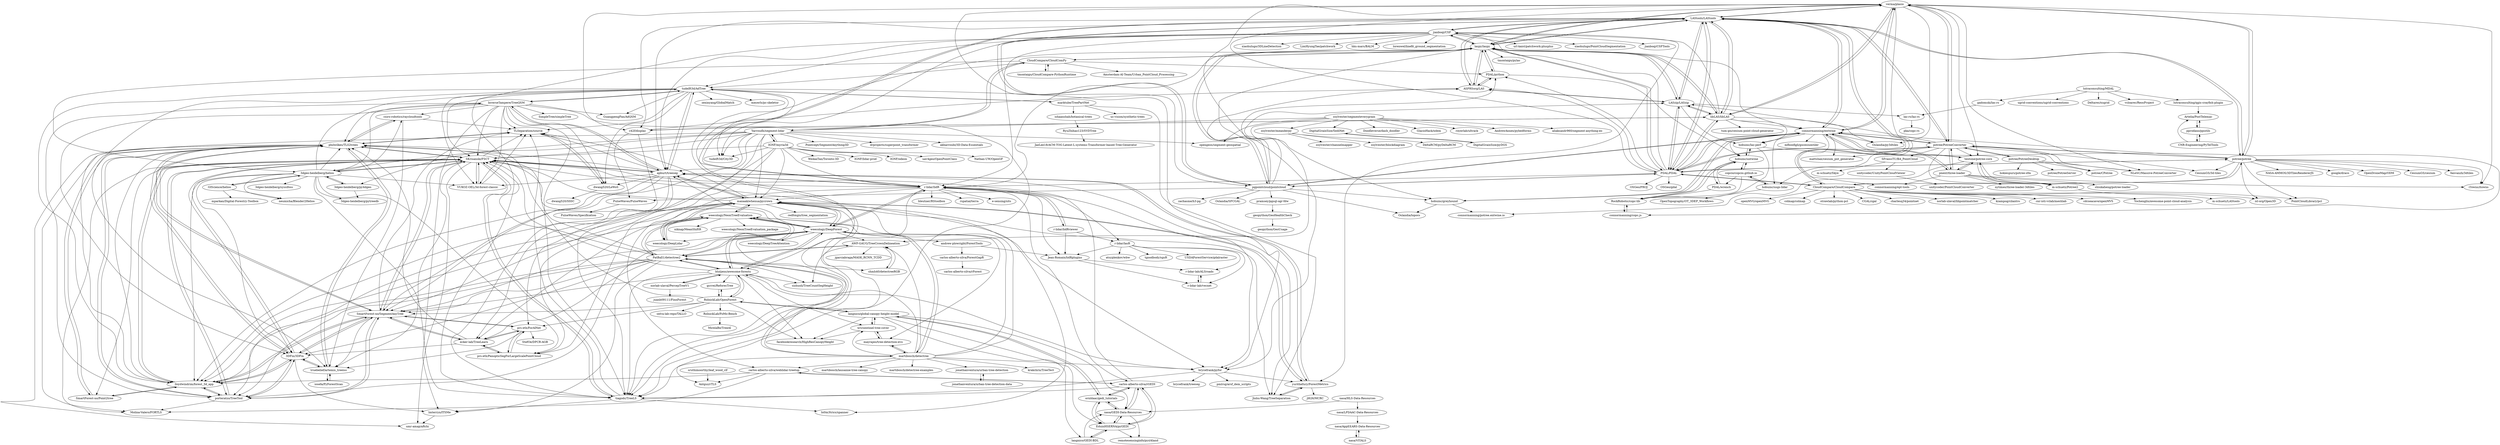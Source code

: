 digraph G {
"verma/plasio" -> "LAStools/LAStools"
"verma/plasio" -> "potree/potree"
"verma/plasio" -> "potree/PotreeConverter"
"verma/plasio" -> "connormanning/entwine"
"verma/plasio" -> "hobuinc/greyhound"
"verma/plasio" -> "laspy/laspy"
"verma/plasio" -> "NLeSC/Massive-PotreeConverter"
"verma/plasio" -> "libLAS/libLAS"
"verma/plasio" -> "PDAL/PDAL"
"verma/plasio" -> "tentone/potree-core"
"verma/plasio" -> "c42f/displaz"
"verma/plasio" -> "Oslandia/py3dtiles" ["e"=1]
"verma/plasio" -> "pgpointcloud/pointcloud"
"verma/plasio" -> "hobuinc/usgs-lidar"
"verma/plasio" -> "iTowns/itowns" ["e"=1]
"DigitalGrainSize/SediNet" -> "DigitalGrainSize/pyDGS"
"InverseTampere/TreeQSM" -> "tudelft3d/AdTree"
"InverseTampere/TreeQSM" -> "apburt/treeseg"
"InverseTampere/TreeQSM" -> "GuangpengFan/AdQSM"
"InverseTampere/TreeQSM" -> "dwang520/LeWoS"
"InverseTampere/TreeQSM" -> "SKrisanski/FSCT"
"InverseTampere/TreeQSM" -> "TLSeparation/source"
"InverseTampere/TreeQSM" -> "tiagodc/TreeLS"
"InverseTampere/TreeQSM" -> "philwilkes/TLS2trees"
"InverseTampere/TreeQSM" -> "VUKOZ-OEL/3d-forest-classic"
"InverseTampere/TreeQSM" -> "lmterryn/ITSMe"
"InverseTampere/TreeQSM" -> "Antguz/rTLS"
"InverseTampere/TreeQSM" -> "3DFin/3DFin"
"InverseTampere/TreeQSM" -> "porteratzo/TreeTool"
"InverseTampere/TreeQSM" -> "SimpleTree/simpleTree"
"InverseTampere/TreeQSM" -> "csiro-robotics/raycloudtools"
"pnext/three-loader" -> "tentone/potree-core"
"pnext/three-loader" -> "shiukaheng/potree-loader"
"pnext/three-loader" -> "connormanning/entwine"
"pnext/three-loader" -> "potree/PotreeConverter"
"pnext/three-loader" -> "nytimes/three-loader-3dtiles" ["e"=1]
"pnext/three-loader" -> "m-schuetz/Potree2"
"pnext/three-loader" -> "iTowns/itowns" ["e"=1]
"pnext/three-loader" -> "connormanning/ept-tools"
"manaakiwhenua/pycrown" -> "yurithefury/ForestMetrics"
"manaakiwhenua/pycrown" -> "weecology/NeonTreeEvaluation"
"manaakiwhenua/pycrown" -> "apburt/treeseg"
"manaakiwhenua/pycrown" -> "redfoxgis/tree_segmentation"
"manaakiwhenua/pycrown" -> "weecology/DeepLidar"
"manaakiwhenua/pycrown" -> "TLSeparation/source"
"manaakiwhenua/pycrown" -> "Jinhu-Wang/TreeSeparation"
"manaakiwhenua/pycrown" -> "tiagodc/TreeLS"
"manaakiwhenua/pycrown" -> "lloydwindrim/forest_3d_app"
"manaakiwhenua/pycrown" -> "SKrisanski/FSCT"
"manaakiwhenua/pycrown" -> "weecology/DeepForest"
"manaakiwhenua/pycrown" -> "ecker-lab/TreeLearn"
"manaakiwhenua/pycrown" -> "brycefrank/pyfor"
"manaakiwhenua/pycrown" -> "porteratzo/TreeTool"
"manaakiwhenua/pycrown" -> "SmartForest-no/SegmentAnyTree"
"potree/PotreeDesktop" -> "potree/PotreeConverter"
"potree/PotreeDesktop" -> "NLeSC/Massive-PotreeConverter"
"potree/PotreeDesktop" -> "hokiespurs/potree-sfm"
"potree/PotreeDesktop" -> "potree/PotreeServer"
"potree/PotreeDesktop" -> "potree/CPotree"
"potree/PotreeConverter" -> "potree/potree"
"potree/PotreeConverter" -> "potree/PotreeDesktop"
"potree/PotreeConverter" -> "LAStools/LAStools"
"potree/PotreeConverter" -> "connormanning/entwine"
"potree/PotreeConverter" -> "verma/plasio"
"potree/PotreeConverter" -> "NLeSC/Massive-PotreeConverter"
"potree/PotreeConverter" -> "pnext/three-loader"
"potree/PotreeConverter" -> "mattshax/cesium_pnt_generator" ["e"=1]
"potree/PotreeConverter" -> "PDAL/PDAL"
"potree/PotreeConverter" -> "tentone/potree-core"
"potree/PotreeConverter" -> "LASzip/LASzip"
"potree/PotreeConverter" -> "SFraissTU/BA_PointCloud"
"potree/PotreeConverter" -> "potree/CPotree"
"potree/PotreeConverter" -> "m-schuetz/Potree2"
"potree/PotreeConverter" -> "CesiumGS/3d-tiles" ["e"=1]
"weecology/DeepForest" -> "weecology/NeonTreeEvaluation"
"weecology/DeepForest" -> "PatBall1/detectree2"
"weecology/DeepForest" -> "manaakiwhenua/pycrown"
"weecology/DeepForest" -> "martibosch/detectree"
"weecology/DeepForest" -> "r-lidar/lidR"
"weecology/DeepForest" -> "SKrisanski/FSCT"
"weecology/DeepForest" -> "apburt/treeseg"
"weecology/DeepForest" -> "blutjens/awesome-forests"
"weecology/DeepForest" -> "tiagodc/TreeLS"
"weecology/DeepForest" -> "weecology/DeepLidar"
"weecology/DeepForest" -> "AWF-GAUG/TreeCrownDelineation"
"weecology/DeepForest" -> "weecology/DeepTreeAttention" ["e"=1]
"weecology/DeepForest" -> "SmartForest-no/SegmentAnyTree"
"weecology/DeepForest" -> "porteratzo/TreeTool"
"weecology/DeepForest" -> "andrew-plowright/ForestTools"
"tentone/potree-core" -> "pnext/three-loader"
"tentone/potree-core" -> "m-schuetz/Potree2"
"tentone/potree-core" -> "shiukaheng/potree-loader"
"tentone/potree-core" -> "connormanning/entwine"
"tentone/potree-core" -> "connormanning/potree.entwine.io"
"martibosch/detectree" -> "mayrajeo/tree-detection-evo"
"martibosch/detectree" -> "weecology/DeepForest"
"martibosch/detectree" -> "PatBall1/detectree2"
"martibosch/detectree" -> "wri/sentinel-tree-cover"
"martibosch/detectree" -> "martibosch/detectree-examples"
"martibosch/detectree" -> "krakchris/TreeTect" ["e"=1]
"martibosch/detectree" -> "martibosch/lausanne-tree-canopy"
"martibosch/detectree" -> "weecology/NeonTreeEvaluation"
"martibosch/detectree" -> "manaakiwhenua/pycrown"
"martibosch/detectree" -> "carlos-alberto-silva/weblidar-treetop"
"martibosch/detectree" -> "brycefrank/pyfor"
"martibosch/detectree" -> "jonathanventura/urban-tree-detection"
"martibosch/detectree" -> "tiagodc/TreeLS"
"martibosch/detectree" -> "AWF-GAUG/TreeCrownDelineation"
"martibosch/detectree" -> "blutjens/awesome-forests"
"weecology/DeepLidar" -> "weecology/NeonTreeEvaluation"
"weecology/DeepLidar" -> "manaakiwhenua/pycrown"
"weecology/NeonTreeEvaluation" -> "weecology/DeepLidar"
"weecology/NeonTreeEvaluation" -> "manaakiwhenua/pycrown"
"weecology/NeonTreeEvaluation" -> "weecology/DeepForest"
"weecology/NeonTreeEvaluation" -> "blutjens/awesome-forests"
"weecology/NeonTreeEvaluation" -> "weecology/NeonTreeEvaluation_package"
"weecology/NeonTreeEvaluation" -> "lloydwindrim/forest_3d_app"
"weecology/NeonTreeEvaluation" -> "PatBall1/detectree2"
"weecology/NeonTreeEvaluation" -> "niknap/MeanShiftR"
"weecology/NeonTreeEvaluation" -> "mayrajeo/tree-detection-evo"
"zsylvester/meanderpy" -> "zsylvester/blockdiagram"
"zsylvester/meanderpy" -> "DeltaRCM/pyDeltaRCM"
"zsylvester/meanderpy" -> "zsylvester/channelmapper"
"apburt/treeseg" -> "TLSeparation/source"
"apburt/treeseg" -> "yurithefury/ForestMetrics"
"apburt/treeseg" -> "tiagodc/TreeLS"
"apburt/treeseg" -> "SKrisanski/FSCT"
"apburt/treeseg" -> "InverseTampere/TreeQSM"
"apburt/treeseg" -> "tudelft3d/AdTree"
"apburt/treeseg" -> "manaakiwhenua/pycrown"
"apburt/treeseg" -> "philwilkes/TLS2trees"
"apburt/treeseg" -> "VUKOZ-OEL/3d-forest-classic"
"apburt/treeseg" -> "ecker-lab/TreeLearn"
"apburt/treeseg" -> "r-lidar/lidR"
"apburt/treeseg" -> "SmartForest-no/SegmentAnyTree"
"apburt/treeseg" -> "Jinhu-Wang/TreeSeparation"
"apburt/treeseg" -> "lloydwindrim/forest_3d_app"
"apburt/treeseg" -> "dwang520/LeWoS"
"PDAL/python" -> "hobuinc/untwine"
"PDAL/python" -> "laspy/laspy"
"PDAL/python" -> "ASPRSorg/LAS"
"lutraconsulting/MDAL" -> "lutraconsulting/qgis-crayfish-plugin"
"lutraconsulting/MDAL" -> "vcloarec/ReosProject"
"lutraconsulting/MDAL" -> "ugrid-conventions/ugrid-conventions"
"lutraconsulting/MDAL" -> "Deltares/xugrid"
"lutraconsulting/MDAL" -> "gadomski/las-rs"
"hobuinc/usgs-lidar" -> "copcio/copcio.github.io"
"hobuinc/usgs-lidar" -> "OpenTopography/OT_3DEP_Workflows"
"Jean-Romain/lidRplugins" -> "r-lidar-lab/ALSroads"
"Jean-Romain/lidRplugins" -> "r-lidar-lab/vecnet"
"hobuinc/greyhound" -> "connormanning/entwine"
"hobuinc/greyhound" -> "connormanning/potree.entwine.io"
"hobuinc/greyhound" -> "Oslandia/lopocs"
"TLSeparation/source" -> "dwang520/LeWoS"
"TLSeparation/source" -> "philwilkes/TLS2trees"
"carlos-alberto-silva/weblidar-treetop" -> "Molina-Valero/FORTLS"
"carlos-alberto-silva/weblidar-treetop" -> "Antguz/rTLS"
"carlos-alberto-silva/weblidar-treetop" -> "carlos-alberto-silva/rGEDI"
"carlos-alberto-silva/weblidar-treetop" -> "lloydwindrim/forest_3d_app"
"hobuinc/laz-perf" -> "hobuinc/untwine"
"hobuinc/laz-perf" -> "RockRobotic/copc-lib"
"hobuinc/laz-perf" -> "connormanning/copc.js"
"r-lidar/lidRviewer" -> "Jean-Romain/lidRplugins"
"r-lidar/lidRviewer" -> "r-lidar/lasR"
"r-lidar/lidRviewer" -> "r-lidar/lidR"
"carlos-alberto-silva/ForestGapR" -> "carlos-alberto-silva/rForest"
"sruthimoorthy/leaf_wood_clf" -> "Antguz/rTLS"
"VUKOZ-OEL/3d-forest-classic" -> "TLSeparation/source"
"VUKOZ-OEL/3d-forest-classic" -> "SKrisanski/FSCT"
"laz-rs/laz-rs" -> "pka/copc-rs"
"PDAL/PDAL" -> "connormanning/entwine"
"PDAL/PDAL" -> "LAStools/LAStools"
"PDAL/PDAL" -> "laspy/laspy"
"PDAL/PDAL" -> "libLAS/libLAS"
"PDAL/PDAL" -> "PDAL/python"
"PDAL/PDAL" -> "CloudCompare/CloudCompare"
"PDAL/PDAL" -> "OSGeo/PROJ" ["e"=1]
"PDAL/PDAL" -> "OSGeo/gdal" ["e"=1]
"PDAL/PDAL" -> "pgpointcloud/pointcloud"
"PDAL/PDAL" -> "potree/potree"
"PDAL/PDAL" -> "r-lidar/lidR"
"PDAL/PDAL" -> "ASPRSorg/LAS"
"PDAL/PDAL" -> "LASzip/LASzip"
"PDAL/PDAL" -> "potree/PotreeConverter"
"PDAL/PDAL" -> "jianboqi/CSF"
"CloudCompare/CloudComPy" -> "tmontaigu/CloudCompare-PythonRuntime"
"CloudCompare/CloudComPy" -> "3dgeo-heidelberg/helios"
"CloudCompare/CloudComPy" -> "laspy/laspy"
"CloudCompare/CloudComPy" -> "PDAL/python"
"CloudCompare/CloudComPy" -> "tudelft3d/AdTree"
"CloudCompare/CloudComPy" -> "Yarroudh/segment-lidar"
"CloudCompare/CloudComPy" -> "Amsterdam-AI-Team/Urban_PointCloud_Processing" ["e"=1]
"LAStools/LAStools" -> "PDAL/PDAL"
"LAStools/LAStools" -> "laspy/laspy"
"LAStools/LAStools" -> "libLAS/libLAS"
"LAStools/LAStools" -> "LASzip/LASzip"
"LAStools/LAStools" -> "potree/PotreeConverter"
"LAStools/LAStools" -> "jianboqi/CSF"
"LAStools/LAStools" -> "CloudCompare/CloudCompare"
"LAStools/LAStools" -> "ASPRSorg/LAS"
"LAStools/LAStools" -> "r-lidar/lidR"
"LAStools/LAStools" -> "verma/plasio"
"LAStools/LAStools" -> "connormanning/entwine"
"LAStools/LAStools" -> "potree/potree"
"LAStools/LAStools" -> "pgpointcloud/pointcloud"
"LAStools/LAStools" -> "c42f/displaz"
"LAStools/LAStools" -> "apburt/treeseg"
"DigitalGrainSize/pyDGS" -> "DigitalGrainSize/SediNet"
"mayrajeo/tree-detection-evo" -> "wri/sentinel-tree-cover"
"mayrajeo/tree-detection-evo" -> "martibosch/detectree"
"libLAS/libLAS" -> "LASzip/LASzip"
"libLAS/libLAS" -> "LAStools/LAStools"
"libLAS/libLAS" -> "PDAL/PDAL"
"libLAS/libLAS" -> "laspy/laspy"
"libLAS/libLAS" -> "tum-gis/cesium-point-cloud-generator" ["e"=1]
"libLAS/libLAS" -> "c42f/displaz"
"libLAS/libLAS" -> "connormanning/entwine"
"libLAS/libLAS" -> "Oslandia/py3dtiles" ["e"=1]
"libLAS/libLAS" -> "verma/plasio"
"libLAS/libLAS" -> "hobuinc/laz-perf"
"libLAS/libLAS" -> "jianboqi/CSF"
"tmontaigu/CloudCompare-PythonRuntime" -> "CloudCompare/CloudComPy"
"porteratzo/TreeTool" -> "philwilkes/TLS2trees"
"porteratzo/TreeTool" -> "lloydwindrim/forest_3d_app"
"porteratzo/TreeTool" -> "3DFin/3DFin"
"porteratzo/TreeTool" -> "Molina-Valero/FORTLS"
"porteratzo/TreeTool" -> "SmartForest-no/SegmentAnyTree"
"porteratzo/TreeTool" -> "SKrisanski/FSCT"
"lloydwindrim/forest_3d_app" -> "porteratzo/TreeTool"
"lloydwindrim/forest_3d_app" -> "3DFin/3DFin"
"lloydwindrim/forest_3d_app" -> "SKrisanski/FSCT"
"lloydwindrim/forest_3d_app" -> "SmartForest-no/Point2tree"
"lloydwindrim/forest_3d_app" -> "SmartForest-no/SegmentAnyTree"
"lloydwindrim/forest_3d_app" -> "philwilkes/TLS2trees"
"LASzip/LASzip" -> "libLAS/libLAS"
"LASzip/LASzip" -> "hobuinc/laz-perf"
"LASzip/LASzip" -> "LAStools/LAStools"
"LASzip/LASzip" -> "ASPRSorg/LAS"
"LASzip/LASzip" -> "laspy/laspy"
"LASzip/LASzip" -> "laz-rs/laz-rs"
"LASzip/LASzip" -> "PDAL/PDAL"
"wri/sentinel-tree-cover" -> "mayrajeo/tree-detection-evo"
"wri/sentinel-tree-cover" -> "facebookresearch/HighResCanopyHeight" ["e"=1]
"wri/sentinel-tree-cover" -> "langnico/global-canopy-height-model"
"dwang520/LeWoS" -> "TLSeparation/source"
"dwang520/LeWoS" -> "dwang520/SSSC"
"EduinHSERNA/pyGEDI" -> "nasa/GEDI-Data-Resources"
"EduinHSERNA/pyGEDI" -> "carlos-alberto-silva/rGEDI"
"EduinHSERNA/pyGEDI" -> "ornldaac/gedi_tutorials"
"EduinHSERNA/pyGEDI" -> "remotesensinginfo/pysl4land"
"EduinHSERNA/pyGEDI" -> "langnico/GEDI-BDL"
"tudelft3d/AdTree" -> "InverseTampere/TreeQSM"
"tudelft3d/AdTree" -> "GuangpengFan/AdQSM"
"tudelft3d/AdTree" -> "tiagodc/TreeLS"
"tudelft3d/AdTree" -> "apburt/treeseg"
"tudelft3d/AdTree" -> "TLSeparation/source"
"tudelft3d/AdTree" -> "marktube/TreePartNet"
"tudelft3d/AdTree" -> "dwang520/LeWoS"
"tudelft3d/AdTree" -> "tudelft3d/City3D" ["e"=1]
"tudelft3d/AdTree" -> "VUKOZ-OEL/3d-forest-classic"
"tudelft3d/AdTree" -> "zexinyang/GlobalMatch"
"tudelft3d/AdTree" -> "brycefrank/pyfor"
"tudelft3d/AdTree" -> "lloydwindrim/forest_3d_app"
"tudelft3d/AdTree" -> "SKrisanski/FSCT"
"tudelft3d/AdTree" -> "truebelief/artemis_treeiso"
"tudelft3d/AdTree" -> "meyerls/pc-skeletor" ["e"=1]
"carlos-alberto-silva/rGEDI" -> "EduinHSERNA/pyGEDI"
"carlos-alberto-silva/rGEDI" -> "nasa/GEDI-Data-Resources"
"carlos-alberto-silva/rGEDI" -> "ornldaac/gedi_tutorials"
"carlos-alberto-silva/rGEDI" -> "tiagodc/TreeLS"
"carlos-alberto-silva/rGEDI" -> "SKrisanski/FSCT"
"carlos-alberto-silva/rGEDI" -> "carlos-alberto-silva/weblidar-treetop"
"geopython/GeoHealthCheck" -> "geopython/GeoUsage"
"yurithefury/ForestMetrics" -> "Jinhu-Wang/TreeSeparation"
"yurithefury/ForestMetrics" -> "apburt/treeseg"
"yurithefury/ForestMetrics" -> "manaakiwhenua/pycrown"
"yurithefury/ForestMetrics" -> "jl626/MCRC"
"Jinhu-Wang/TreeSeparation" -> "yurithefury/ForestMetrics"
"pramsey/pgsql-ogr-fdw" -> "geopython/GeoHealthCheck"
"m-schuetz/Potree2" -> "tentone/potree-core"
"m-schuetz/Potree2" -> "m-schuetz/LAStools"
"langnico/GEDI-BDL" -> "nasa/GEDI-Data-Resources"
"langnico/GEDI-BDL" -> "EduinHSERNA/pyGEDI"
"connormanning/copc.js" -> "RockRobotic/copc-lib"
"PulseWaves/PulseWaves" -> "PulseWaves/Specification"
"blutjens/awesome-forests" -> "RolnickLab/OpenForest"
"blutjens/awesome-forests" -> "weecology/NeonTreeEvaluation"
"blutjens/awesome-forests" -> "norlab-ulaval/PercepTreeV1"
"blutjens/awesome-forests" -> "PatBall1/detectree2"
"blutjens/awesome-forests" -> "SKrisanski/FSCT"
"blutjens/awesome-forests" -> "SmartForest-no/SegmentAnyTree"
"blutjens/awesome-forests" -> "tiagodc/TreeLS"
"blutjens/awesome-forests" -> "wri/sentinel-tree-cover"
"blutjens/awesome-forests" -> "weecology/DeepForest"
"blutjens/awesome-forests" -> "sizhuoli/TreeCountSegHeight"
"blutjens/awesome-forests" -> "brycefrank/pyfor"
"blutjens/awesome-forests" -> "facebookresearch/HighResCanopyHeight" ["e"=1]
"blutjens/awesome-forests" -> "gyrrei/ReforesTree"
"3dgeo-heidelberg/helios" -> "3dgeo-heidelberg/py4dgeo"
"3dgeo-heidelberg/helios" -> "SKrisanski/FSCT"
"3dgeo-heidelberg/helios" -> "GIScience/helios"
"3dgeo-heidelberg/helios" -> "lloydwindrim/forest_3d_app"
"3dgeo-heidelberg/helios" -> "3DFin/3DFin"
"3dgeo-heidelberg/helios" -> "tudelft3d/AdTree"
"3dgeo-heidelberg/helios" -> "neumicha/Blender2Helios"
"3dgeo-heidelberg/helios" -> "tiagodc/TreeLS"
"3dgeo-heidelberg/helios" -> "3dgeo-heidelberg/pytreedb"
"3dgeo-heidelberg/helios" -> "philwilkes/TLS2trees"
"3dgeo-heidelberg/helios" -> "3dgeo-heidelberg/syssifoss"
"3dgeo-heidelberg/helios" -> "csiro-robotics/raycloudtools"
"3dgeo-heidelberg/helios" -> "prs-eth/PanopticSegForLargeScalePointCloud"
"3dgeo-heidelberg/helios" -> "InverseTampere/TreeQSM"
"3dgeo-heidelberg/helios" -> "VUKOZ-OEL/3d-forest-classic"
"SKrisanski/FSCT" -> "philwilkes/TLS2trees"
"SKrisanski/FSCT" -> "tiagodc/TreeLS"
"SKrisanski/FSCT" -> "SmartForest-no/SegmentAnyTree"
"SKrisanski/FSCT" -> "lloydwindrim/forest_3d_app"
"SKrisanski/FSCT" -> "3DFin/3DFin"
"SKrisanski/FSCT" -> "porteratzo/TreeTool"
"SKrisanski/FSCT" -> "TLSeparation/source"
"SKrisanski/FSCT" -> "VUKOZ-OEL/3d-forest-classic"
"SKrisanski/FSCT" -> "apburt/treeseg"
"SKrisanski/FSCT" -> "SmartForest-no/Point2tree"
"SKrisanski/FSCT" -> "bi0m3trics/spanner"
"SKrisanski/FSCT" -> "3dgeo-heidelberg/helios"
"SKrisanski/FSCT" -> "truebelief/artemis_treeiso"
"SKrisanski/FSCT" -> "Molina-Valero/FORTLS"
"SKrisanski/FSCT" -> "umr-amap/aRchi"
"hobuinc/untwine" -> "copcio/copcio.github.io"
"hobuinc/untwine" -> "RockRobotic/copc-lib"
"hobuinc/untwine" -> "PDAL/wrench"
"hobuinc/untwine" -> "hobuinc/laz-perf"
"r-lidar-lab/ALSroads" -> "r-lidar-lab/vecnet"
"copcio/copcio.github.io" -> "hobuinc/untwine"
"copcio/copcio.github.io" -> "hobuinc/usgs-lidar"
"copcio/copcio.github.io" -> "RockRobotic/copc-lib"
"copcio/copcio.github.io" -> "PDAL/wrench"
"gadomski/las-rs" -> "laz-rs/laz-rs"
"3dgeo-heidelberg/py4dgeo" -> "3dgeo-heidelberg/helios"
"3dgeo-heidelberg/py4dgeo" -> "3dgeo-heidelberg/pytreedb"
"csiro-robotics/raycloudtools" -> "philwilkes/TLS2trees"
"csiro-robotics/raycloudtools" -> "truebelief/artemis_treeiso"
"csiro-robotics/raycloudtools" -> "TLSeparation/source"
"RockRobotic/copc-lib" -> "connormanning/copc.js"
"RockRobotic/copc-lib" -> "hobuinc/untwine"
"shmh40/detectreeRGB" -> "AWF-GAUG/TreeCrownDelineation"
"laspy/laspy" -> "LAStools/LAStools"
"laspy/laspy" -> "PDAL/python"
"laspy/laspy" -> "PDAL/PDAL"
"laspy/laspy" -> "ASPRSorg/LAS"
"laspy/laspy" -> "jianboqi/CSF"
"laspy/laspy" -> "LASzip/LASzip"
"laspy/laspy" -> "tmontaigu/pylas"
"laspy/laspy" -> "r-lidar/lidR"
"laspy/laspy" -> "libLAS/libLAS"
"laspy/laspy" -> "pgpointcloud/pointcloud"
"laspy/laspy" -> "CloudCompare/CloudComPy"
"laspy/laspy" -> "brycefrank/pyfor"
"laspy/laspy" -> "verma/plasio"
"laspy/laspy" -> "blutjens/awesome-forests"
"laspy/laspy" -> "connormanning/entwine"
"PatBall1/detectree2" -> "AWF-GAUG/TreeCrownDelineation"
"PatBall1/detectree2" -> "SKrisanski/FSCT"
"PatBall1/detectree2" -> "weecology/DeepForest"
"PatBall1/detectree2" -> "SmartForest-no/SegmentAnyTree"
"PatBall1/detectree2" -> "sizhuoli/TreeCountSegHeight"
"PatBall1/detectree2" -> "ecker-lab/TreeLearn"
"PatBall1/detectree2" -> "lloydwindrim/forest_3d_app"
"PatBall1/detectree2" -> "philwilkes/TLS2trees"
"PatBall1/detectree2" -> "martibosch/detectree"
"PatBall1/detectree2" -> "shmh40/detectreeRGB"
"PatBall1/detectree2" -> "3DFin/3DFin"
"PatBall1/detectree2" -> "weecology/NeonTreeEvaluation"
"PatBall1/detectree2" -> "blutjens/awesome-forests"
"PatBall1/detectree2" -> "lmterryn/ITSMe"
"PatBall1/detectree2" -> "porteratzo/TreeTool"
"IGNF/myria3d" -> "IGNF/lidar-prod"
"IGNF/myria3d" -> "IGNF/odeon"
"IGNF/myria3d" -> "Yarroudh/segment-lidar"
"IGNF/myria3d" -> "uav4geo/OpenPointClass" ["e"=1]
"IGNF/myria3d" -> "r-lidar/lidR"
"IGNF/myria3d" -> "SKrisanski/FSCT"
"IGNF/myria3d" -> "prs-eth/ForAINet"
"IGNF/myria3d" -> "prs-eth/PanopticSegForLargeScalePointCloud"
"IGNF/myria3d" -> "manaakiwhenua/pycrown"
"IGNF/myria3d" -> "Nathan-UW/OpenGF"
"IGNF/myria3d" -> "tudelft3d/City3D" ["e"=1]
"IGNF/myria3d" -> "WeikaiTan/Toronto-3D" ["e"=1]
"ornldaac/gedi_tutorials" -> "nasa/GEDI-Data-Resources"
"ornldaac/gedi_tutorials" -> "EduinHSERNA/pyGEDI"
"ornldaac/gedi_tutorials" -> "carlos-alberto-silva/rGEDI"
"ornldaac/gedi_tutorials" -> "langnico/global-canopy-height-model"
"philwilkes/TLS2trees" -> "SmartForest-no/SegmentAnyTree"
"philwilkes/TLS2trees" -> "SKrisanski/FSCT"
"philwilkes/TLS2trees" -> "porteratzo/TreeTool"
"philwilkes/TLS2trees" -> "TLSeparation/source"
"philwilkes/TLS2trees" -> "truebelief/artemis_treeiso"
"philwilkes/TLS2trees" -> "SmartForest-no/Point2tree"
"philwilkes/TLS2trees" -> "3DFin/3DFin"
"philwilkes/TLS2trees" -> "Molina-Valero/FORTLS"
"philwilkes/TLS2trees" -> "umr-amap/aRchi"
"philwilkes/TLS2trees" -> "csiro-robotics/raycloudtools"
"norlab-ulaval/PercepTreeV1" -> "blutjens/awesome-forests"
"norlab-ulaval/PercepTreeV1" -> "juanb09111/FinnForest"
"pprodano/pputils" -> "CNR-Engineering/PyTelTools"
"pprodano/pputils" -> "Artelia/PostTelemac"
"lmterryn/ITSMe" -> "umr-amap/aRchi"
"marktube/TreePartNet" -> "uc-vision/synthetic-trees" ["e"=1]
"marktube/TreePartNet" -> "ishaanshah/botanical-trees"
"marktube/TreePartNet" -> "Jinhu-Wang/TreeSeparation"
"marktube/TreePartNet" -> "tudelft3d/AdTree"
"ishaanshah/botanical-trees" -> "RyuZhihao123/SVDTree"
"AWF-GAUG/TreeCrownDelineation" -> "shmh40/detectreeRGB"
"AWF-GAUG/TreeCrownDelineation" -> "PatBall1/detectree2"
"AWF-GAUG/TreeCrownDelineation" -> "jgarciabraga/MASK_RCNN_TCDD"
"AWF-GAUG/TreeCrownDelineation" -> "sizhuoli/TreeCountSegHeight"
"Artelia/PostTelemac" -> "pprodano/pputils"
"gyrrei/ReforesTree" -> "RolnickLab/OpenForest"
"potree/potree" -> "potree/PotreeConverter"
"potree/potree" -> "CloudCompare/CloudCompare"
"potree/potree" -> "verma/plasio"
"potree/potree" -> "CesiumGS/3d-tiles" ["e"=1]
"potree/potree" -> "PDAL/PDAL"
"potree/potree" -> "LAStools/LAStools"
"potree/potree" -> "iTowns/itowns" ["e"=1]
"potree/potree" -> "NASA-AMMOS/3DTilesRendererJS" ["e"=1]
"potree/potree" -> "google/draco" ["e"=1]
"potree/potree" -> "OpenDroneMap/ODM" ["e"=1]
"potree/potree" -> "connormanning/entwine"
"potree/potree" -> "CesiumGS/cesium" ["e"=1]
"potree/potree" -> "PointCloudLibrary/pcl" ["e"=1]
"potree/potree" -> "isl-org/Open3D" ["e"=1]
"potree/potree" -> "fanvanzh/3dtiles" ["e"=1]
"connormanning/entwine" -> "hobuinc/greyhound"
"connormanning/entwine" -> "PDAL/PDAL"
"connormanning/entwine" -> "mattshax/cesium_pnt_generator" ["e"=1]
"connormanning/entwine" -> "hobuinc/untwine"
"connormanning/entwine" -> "Oslandia/py3dtiles" ["e"=1]
"connormanning/entwine" -> "connormanning/ept-tools"
"connormanning/entwine" -> "mfbonfigli/gocesiumtiler" ["e"=1]
"connormanning/entwine" -> "potree/PotreeConverter"
"connormanning/entwine" -> "hobuinc/laz-perf"
"connormanning/entwine" -> "pgpointcloud/pointcloud"
"connormanning/entwine" -> "tentone/potree-core"
"connormanning/entwine" -> "pnext/three-loader"
"connormanning/entwine" -> "verma/plasio"
"connormanning/entwine" -> "LAStools/LAStools"
"connormanning/entwine" -> "hobuinc/usgs-lidar"
"r-lidar/lidR" -> "tiagodc/TreeLS"
"r-lidar/lidR" -> "r-lidar/lasR"
"r-lidar/lidR" -> "apburt/treeseg"
"r-lidar/lidR" -> "r-lidar/lidRviewer"
"r-lidar/lidR" -> "SKrisanski/FSCT"
"r-lidar/lidR" -> "weecology/DeepForest"
"r-lidar/lidR" -> "carlos-alberto-silva/rGEDI"
"r-lidar/lidR" -> "brycefrank/pyfor"
"r-lidar/lidR" -> "manaakiwhenua/pycrown"
"r-lidar/lidR" -> "rspatial/terra" ["e"=1]
"r-lidar/lidR" -> "Jean-Romain/lidRplugins"
"r-lidar/lidR" -> "carlos-alberto-silva/weblidar-treetop"
"r-lidar/lidR" -> "e-sensing/sits" ["e"=1]
"r-lidar/lidR" -> "LAStools/LAStools"
"r-lidar/lidR" -> "bleutner/RStoolbox" ["e"=1]
"jonathanventura/urban-tree-detection" -> "jonathanventura/urban-tree-detection-data"
"PDAL/wrench" -> "hobuinc/untwine"
"PDAL/wrench" -> "RockRobotic/copc-lib"
"r-lidar-lab/vecnet" -> "r-lidar-lab/ALSroads"
"unitycoder/UnityPointCloudViewer" -> "unitycoder/PointCloudConverter"
"truebelief/artemis_treeiso" -> "philwilkes/TLS2trees"
"truebelief/artemis_treeiso" -> "3DFin/3DFin"
"truebelief/artemis_treeiso" -> "iosefa/PyForestScan"
"tiagodc/TreeLS" -> "SKrisanski/FSCT"
"tiagodc/TreeLS" -> "bi0m3trics/spanner"
"tiagodc/TreeLS" -> "lmterryn/ITSMe"
"tiagodc/TreeLS" -> "TLSeparation/source"
"nasa/AppEEARS-Data-Resources" -> "nasa/VITALS"
"jonathanventura/urban-tree-detection-data" -> "jonathanventura/urban-tree-detection"
"nasa/LPDAAC-Data-Resources" -> "nasa/AppEEARS-Data-Resources"
"CloudCompare/CloudCompare" -> "PointCloudLibrary/pcl" ["e"=1]
"CloudCompare/CloudCompare" -> "potree/potree"
"CloudCompare/CloudCompare" -> "cnr-isti-vclab/meshlab" ["e"=1]
"CloudCompare/CloudCompare" -> "isl-org/Open3D" ["e"=1]
"CloudCompare/CloudCompare" -> "cdcseacave/openMVS" ["e"=1]
"CloudCompare/CloudCompare" -> "LAStools/LAStools"
"CloudCompare/CloudCompare" -> "PDAL/PDAL"
"CloudCompare/CloudCompare" -> "Yochengliu/awesome-point-cloud-analysis" ["e"=1]
"CloudCompare/CloudCompare" -> "openMVG/openMVG" ["e"=1]
"CloudCompare/CloudCompare" -> "colmap/colmap" ["e"=1]
"CloudCompare/CloudCompare" -> "strawlab/python-pcl" ["e"=1]
"CloudCompare/CloudCompare" -> "CGAL/cgal" ["e"=1]
"CloudCompare/CloudCompare" -> "charlesq34/pointnet" ["e"=1]
"CloudCompare/CloudCompare" -> "norlab-ulaval/libpointmatcher" ["e"=1]
"CloudCompare/CloudCompare" -> "kzampog/cilantro" ["e"=1]
"c42f/displaz" -> "libLAS/libLAS"
"c42f/displaz" -> "tiagodc/TreeLS"
"c42f/displaz" -> "ASPRSorg/LAS"
"c42f/displaz" -> "PulseWaves/PulseWaves"
"nasa/HLS-Data-Resources" -> "nasa/LPDAAC-Data-Resources"
"nasa/HLS-Data-Resources" -> "nasa/GEDI-Data-Resources"
"jianboqi/CSF" -> "laspy/laspy"
"jianboqi/CSF" -> "apburt/treeseg"
"jianboqi/CSF" -> "tudelft3d/AdTree"
"jianboqi/CSF" -> "LAStools/LAStools"
"jianboqi/CSF" -> "lorenwel/linefit_ground_segmentation" ["e"=1]
"jianboqi/CSF" -> "url-kaist/patchwork-plusplus" ["e"=1]
"jianboqi/CSF" -> "r-lidar/lidR"
"jianboqi/CSF" -> "xiaohulugo/PointCloudSegmentation" ["e"=1]
"jianboqi/CSF" -> "tudelft3d/City3D" ["e"=1]
"jianboqi/CSF" -> "jianboqi/CSFTools"
"jianboqi/CSF" -> "yurithefury/ForestMetrics"
"jianboqi/CSF" -> "xiaohulugo/3DLineDetection" ["e"=1]
"jianboqi/CSF" -> "LimHyungTae/patchwork" ["e"=1]
"jianboqi/CSF" -> "tiagodc/TreeLS"
"jianboqi/CSF" -> "hku-mars/BALM" ["e"=1]
"langnico/global-canopy-height-model" -> "facebookresearch/HighResCanopyHeight" ["e"=1]
"langnico/global-canopy-height-model" -> "EduinHSERNA/pyGEDI"
"langnico/global-canopy-height-model" -> "langnico/GEDI-BDL"
"langnico/global-canopy-height-model" -> "ornldaac/gedi_tutorials"
"langnico/global-canopy-height-model" -> "RolnickLab/OpenForest"
"langnico/global-canopy-height-model" -> "wri/sentinel-tree-cover"
"langnico/global-canopy-height-model" -> "nasa/GEDI-Data-Resources"
"GIScience/helios" -> "neumicha/Blender2Helios"
"GIScience/helios" -> "mparkan/Digital-Forestry-Toolbox"
"GIScience/helios" -> "3dgeo-heidelberg/helios"
"lutraconsulting/qgis-crayfish-plugin" -> "Artelia/PostTelemac"
"Yarroudh/segment-lidar" -> "prs-eth/PanopticSegForLargeScalePointCloud"
"Yarroudh/segment-lidar" -> "manaakiwhenua/pycrown"
"Yarroudh/segment-lidar" -> "3dgeo-heidelberg/helios"
"Yarroudh/segment-lidar" -> "IGNF/myria3d"
"Yarroudh/segment-lidar" -> "tudelft3d/City3D" ["e"=1]
"Yarroudh/segment-lidar" -> "lloydwindrim/forest_3d_app"
"Yarroudh/segment-lidar" -> "SKrisanski/FSCT"
"Yarroudh/segment-lidar" -> "Pointcept/SegmentAnything3D" ["e"=1]
"Yarroudh/segment-lidar" -> "apburt/treeseg"
"Yarroudh/segment-lidar" -> "drprojects/superpoint_transformer" ["e"=1]
"Yarroudh/segment-lidar" -> "CloudCompare/CloudComPy"
"Yarroudh/segment-lidar" -> "akharroubi/3D-Data-Essentials"
"Yarroudh/segment-lidar" -> "SmartForest-no/SegmentAnyTree"
"Yarroudh/segment-lidar" -> "3dgeo-heidelberg/py4dgeo"
"Yarroudh/segment-lidar" -> "opengeos/segment-geospatial" ["e"=1]
"zsylvester/segmenteverygrain" -> "DigitalGrainSize/SediNet"
"zsylvester/segmenteverygrain" -> "zsylvester/meanderpy"
"zsylvester/segmenteverygrain" -> "aliaksandr960/segment-anything-eo" ["e"=1]
"zsylvester/segmenteverygrain" -> "Doodleverse/dash_doodler" ["e"=1]
"zsylvester/segmenteverygrain" -> "Yarroudh/segment-lidar"
"zsylvester/segmenteverygrain" -> "opengeos/segment-geospatial" ["e"=1]
"zsylvester/segmenteverygrain" -> "GlacioHack/xdem" ["e"=1]
"zsylvester/segmenteverygrain" -> "AWF-GAUG/TreeCrownDelineation"
"zsylvester/segmenteverygrain" -> "royerlab/ultrack" ["e"=1]
"zsylvester/segmenteverygrain" -> "AndrewAnnex/pybedforms"
"SmartForest-no/Point2tree" -> "philwilkes/TLS2trees"
"SmartForest-no/Point2tree" -> "lloydwindrim/forest_3d_app"
"RolnickLab/OpenForest" -> "gyrrei/ReforesTree"
"RolnickLab/OpenForest" -> "blutjens/awesome-forests"
"RolnickLab/OpenForest" -> "SmartForest-no/SegmentAnyTree"
"RolnickLab/OpenForest" -> "langnico/global-canopy-height-model"
"RolnickLab/OpenForest" -> "RolnickLab/FoMo-Bench"
"RolnickLab/OpenForest" -> "prs-eth/ForAINet"
"RolnickLab/OpenForest" -> "facebookresearch/HighResCanopyHeight" ["e"=1]
"RolnickLab/OpenForest" -> "philwilkes/TLS2trees"
"RolnickLab/OpenForest" -> "selva-lab-repo/TALLO"
"ecker-lab/TreeLearn" -> "prs-eth/ForAINet"
"ecker-lab/TreeLearn" -> "SmartForest-no/SegmentAnyTree"
"ecker-lab/TreeLearn" -> "prs-eth/PanopticSegForLargeScalePointCloud"
"ecker-lab/TreeLearn" -> "3DFin/3DFin"
"ecker-lab/TreeLearn" -> "philwilkes/TLS2trees"
"prs-eth/PanopticSegForLargeScalePointCloud" -> "prs-eth/ForAINet"
"prs-eth/PanopticSegForLargeScalePointCloud" -> "ecker-lab/TreeLearn"
"nasa/GEDI-Data-Resources" -> "EduinHSERNA/pyGEDI"
"nasa/GEDI-Data-Resources" -> "ornldaac/gedi_tutorials"
"nasa/GEDI-Data-Resources" -> "remotesensinginfo/pysl4land"
"nasa/GEDI-Data-Resources" -> "carlos-alberto-silva/rGEDI"
"3DFin/3DFin" -> "lloydwindrim/forest_3d_app"
"3DFin/3DFin" -> "porteratzo/TreeTool"
"3DFin/3DFin" -> "truebelief/artemis_treeiso"
"3DFin/3DFin" -> "SmartForest-no/SegmentAnyTree"
"3DFin/3DFin" -> "lmterryn/ITSMe"
"3DFin/3DFin" -> "philwilkes/TLS2trees"
"3DFin/3DFin" -> "SKrisanski/FSCT"
"iosefa/PyForestScan" -> "truebelief/artemis_treeiso"
"nasa/VITALS" -> "nasa/AppEEARS-Data-Resources"
"pgpointcloud/pointcloud" -> "Oslandia/lopocs"
"pgpointcloud/pointcloud" -> "connormanning/entwine"
"pgpointcloud/pointcloud" -> "PDAL/PDAL"
"pgpointcloud/pointcloud" -> "laspy/laspy"
"pgpointcloud/pointcloud" -> "LAStools/LAStools"
"pgpointcloud/pointcloud" -> "pramsey/pgsql-ogr-fdw"
"pgpointcloud/pointcloud" -> "ASPRSorg/LAS"
"pgpointcloud/pointcloud" -> "LASzip/LASzip"
"pgpointcloud/pointcloud" -> "Oslandia/SFCGAL"
"pgpointcloud/pointcloud" -> "PulseWaves/PulseWaves"
"pgpointcloud/pointcloud" -> "zachasme/h3-pg" ["e"=1]
"pgpointcloud/pointcloud" -> "hobuinc/greyhound"
"pgpointcloud/pointcloud" -> "PDAL/python"
"brycefrank/pyfor" -> "brycefrank/treeseg"
"brycefrank/pyfor" -> "yurithefury/ForestMetrics"
"brycefrank/pyfor" -> "tiagodc/TreeLS"
"brycefrank/pyfor" -> "pmlrsg/arsf_dem_scripts"
"RolnickLab/FoMo-Bench" -> "MirelaBe/TreeAI"
"RyuZhihao123/SVDTree" -> "JaeLee18/ACM-TOG-Latent-L-systems-Transformer-based-Tree-Generator"
"r-lidar/lasR" -> "atsyplenkov/wbw"
"r-lidar/lasR" -> "r-lidar-lab/vecnet"
"r-lidar/lasR" -> "Jean-Romain/lidRplugins"
"r-lidar/lasR" -> "r-lidar-lab/ALSroads"
"r-lidar/lasR" -> "tgoodbody/sgsR"
"r-lidar/lasR" -> "USDAForestService/gdalraster" ["e"=1]
"prs-eth/ForAINet" -> "prs-eth/PanopticSegForLargeScalePointCloud"
"prs-eth/ForAINet" -> "SmartForest-no/SegmentAnyTree"
"prs-eth/ForAINet" -> "ecker-lab/TreeLearn"
"prs-eth/ForAINet" -> "StefOe/DPCR-AGB"
"prs-eth/ForAINet" -> "truebelief/artemis_treeiso"
"andrew-plowright/ForestTools" -> "carlos-alberto-silva/ForestGapR"
"andrew-plowright/ForestTools" -> "Jean-Romain/lidRplugins"
"ASPRSorg/LAS" -> "PDAL/python"
"ASPRSorg/LAS" -> "laspy/laspy"
"ASPRSorg/LAS" -> "LASzip/LASzip"
"ASPRSorg/LAS" -> "LAStools/LAStools"
"SFraissTU/BA_PointCloud" -> "unitycoder/UnityPointCloudViewer"
"SFraissTU/BA_PointCloud" -> "m-schuetz/Skye"
"SmartForest-no/SegmentAnyTree" -> "prs-eth/ForAINet"
"SmartForest-no/SegmentAnyTree" -> "philwilkes/TLS2trees"
"SmartForest-no/SegmentAnyTree" -> "ecker-lab/TreeLearn"
"SmartForest-no/SegmentAnyTree" -> "3DFin/3DFin"
"SmartForest-no/SegmentAnyTree" -> "SKrisanski/FSCT"
"SmartForest-no/SegmentAnyTree" -> "porteratzo/TreeTool"
"SmartForest-no/SegmentAnyTree" -> "TLSeparation/source"
"SmartForest-no/SegmentAnyTree" -> "truebelief/artemis_treeiso"
"SmartForest-no/SegmentAnyTree" -> "lloydwindrim/forest_3d_app"
"CNR-Engineering/PyTelTools" -> "pprodano/pputils"
"CNR-Engineering/PyTelTools" -> "Artelia/PostTelemac"
"verma/plasio" ["l"="37.893,23.041"]
"LAStools/LAStools" ["l"="37.857,23.014"]
"potree/potree" ["l"="37.925,22.997"]
"potree/PotreeConverter" ["l"="37.906,23.068"]
"connormanning/entwine" ["l"="37.916,23.045"]
"hobuinc/greyhound" ["l"="37.94,23.032"]
"laspy/laspy" ["l"="37.835,23.021"]
"NLeSC/Massive-PotreeConverter" ["l"="37.887,23.094"]
"libLAS/libLAS" ["l"="37.867,23.037"]
"PDAL/PDAL" ["l"="37.88,23.014"]
"tentone/potree-core" ["l"="37.934,23.075"]
"c42f/displaz" ["l"="37.828,23.038"]
"Oslandia/py3dtiles" ["l"="37.796,23.993"]
"pgpointcloud/pointcloud" ["l"="37.903,23.019"]
"hobuinc/usgs-lidar" ["l"="37.971,23.07"]
"iTowns/itowns" ["l"="37.761,24.07"]
"DigitalGrainSize/SediNet" ["l"="37.666,22.832"]
"DigitalGrainSize/pyDGS" ["l"="37.65,22.814"]
"InverseTampere/TreeQSM" ["l"="37.7,23.037"]
"tudelft3d/AdTree" ["l"="37.735,23.042"]
"apburt/treeseg" ["l"="37.738,23.015"]
"GuangpengFan/AdQSM" ["l"="37.72,23.074"]
"dwang520/LeWoS" ["l"="37.721,23.055"]
"SKrisanski/FSCT" ["l"="37.704,23.011"]
"TLSeparation/source" ["l"="37.709,23.028"]
"tiagodc/TreeLS" ["l"="37.73,23"]
"philwilkes/TLS2trees" ["l"="37.683,23.017"]
"VUKOZ-OEL/3d-forest-classic" ["l"="37.717,23.042"]
"lmterryn/ITSMe" ["l"="37.684,22.993"]
"Antguz/rTLS" ["l"="37.642,23.011"]
"3DFin/3DFin" ["l"="37.693,23.012"]
"porteratzo/TreeTool" ["l"="37.699,22.993"]
"SimpleTree/simpleTree" ["l"="37.675,23.068"]
"csiro-robotics/raycloudtools" ["l"="37.676,23.05"]
"pnext/three-loader" ["l"="37.925,23.089"]
"shiukaheng/potree-loader" ["l"="37.954,23.101"]
"nytimes/three-loader-3dtiles" ["l"="37.823,24.063"]
"m-schuetz/Potree2" ["l"="37.937,23.105"]
"connormanning/ept-tools" ["l"="37.952,23.084"]
"manaakiwhenua/pycrown" ["l"="37.726,22.989"]
"yurithefury/ForestMetrics" ["l"="37.758,23.01"]
"weecology/NeonTreeEvaluation" ["l"="37.713,22.951"]
"redfoxgis/tree_segmentation" ["l"="37.77,23"]
"weecology/DeepLidar" ["l"="37.737,22.952"]
"Jinhu-Wang/TreeSeparation" ["l"="37.754,23.03"]
"lloydwindrim/forest_3d_app" ["l"="37.707,23"]
"weecology/DeepForest" ["l"="37.724,22.967"]
"ecker-lab/TreeLearn" ["l"="37.675,23.008"]
"brycefrank/pyfor" ["l"="37.748,22.984"]
"SmartForest-no/SegmentAnyTree" ["l"="37.69,23.002"]
"potree/PotreeDesktop" ["l"="37.903,23.122"]
"hokiespurs/potree-sfm" ["l"="37.907,23.16"]
"potree/PotreeServer" ["l"="37.918,23.145"]
"potree/CPotree" ["l"="37.904,23.105"]
"mattshax/cesium_pnt_generator" ["l"="37.782,23.982"]
"LASzip/LASzip" ["l"="37.873,23.054"]
"SFraissTU/BA_PointCloud" ["l"="37.989,23.136"]
"CesiumGS/3d-tiles" ["l"="37.751,24.002"]
"PatBall1/detectree2" ["l"="37.7,22.968"]
"martibosch/detectree" ["l"="37.696,22.944"]
"r-lidar/lidR" ["l"="37.77,22.982"]
"blutjens/awesome-forests" ["l"="37.686,22.972"]
"AWF-GAUG/TreeCrownDelineation" ["l"="37.707,22.926"]
"weecology/DeepTreeAttention" ["l"="41.628,23.322"]
"andrew-plowright/ForestTools" ["l"="37.76,22.908"]
"connormanning/potree.entwine.io" ["l"="37.954,23.06"]
"mayrajeo/tree-detection-evo" ["l"="37.673,22.923"]
"wri/sentinel-tree-cover" ["l"="37.648,22.933"]
"martibosch/detectree-examples" ["l"="37.68,22.906"]
"krakchris/TreeTect" ["l"="40.803,24.663"]
"martibosch/lausanne-tree-canopy" ["l"="37.697,22.908"]
"carlos-alberto-silva/weblidar-treetop" ["l"="37.67,22.974"]
"jonathanventura/urban-tree-detection" ["l"="37.655,22.892"]
"weecology/NeonTreeEvaluation_package" ["l"="37.737,22.922"]
"niknap/MeanShiftR" ["l"="37.723,22.917"]
"zsylvester/meanderpy" ["l"="37.697,22.803"]
"zsylvester/blockdiagram" ["l"="37.68,22.776"]
"DeltaRCM/pyDeltaRCM" ["l"="37.717,22.785"]
"zsylvester/channelmapper" ["l"="37.701,22.776"]
"PDAL/python" ["l"="37.856,23.051"]
"hobuinc/untwine" ["l"="37.961,23.047"]
"ASPRSorg/LAS" ["l"="37.85,23.037"]
"lutraconsulting/MDAL" ["l"="37.91,23.294"]
"lutraconsulting/qgis-crayfish-plugin" ["l"="37.931,23.333"]
"vcloarec/ReosProject" ["l"="37.903,23.325"]
"ugrid-conventions/ugrid-conventions" ["l"="37.937,23.3"]
"Deltares/xugrid" ["l"="37.882,23.305"]
"gadomski/las-rs" ["l"="37.894,23.229"]
"copcio/copcio.github.io" ["l"="37.995,23.06"]
"OpenTopography/OT_3DEP_Workflows" ["l"="38.018,23.087"]
"Jean-Romain/lidRplugins" ["l"="37.784,22.926"]
"r-lidar-lab/ALSroads" ["l"="37.802,22.901"]
"r-lidar-lab/vecnet" ["l"="37.789,22.905"]
"Oslandia/lopocs" ["l"="37.962,23.015"]
"Molina-Valero/FORTLS" ["l"="37.67,22.994"]
"carlos-alberto-silva/rGEDI" ["l"="37.652,22.955"]
"hobuinc/laz-perf" ["l"="37.938,23.05"]
"RockRobotic/copc-lib" ["l"="37.981,23.04"]
"connormanning/copc.js" ["l"="37.979,23.054"]
"r-lidar/lidRviewer" ["l"="37.791,22.947"]
"r-lidar/lasR" ["l"="37.804,22.921"]
"carlos-alberto-silva/ForestGapR" ["l"="37.768,22.869"]
"carlos-alberto-silva/rForest" ["l"="37.775,22.845"]
"sruthimoorthy/leaf_wood_clf" ["l"="37.605,23.019"]
"laz-rs/laz-rs" ["l"="37.88,23.153"]
"pka/copc-rs" ["l"="37.874,23.175"]
"CloudCompare/CloudCompare" ["l"="37.901,22.953"]
"OSGeo/PROJ" ["l"="39.378,23.872"]
"OSGeo/gdal" ["l"="39.384,23.903"]
"jianboqi/CSF" ["l"="37.802,23.016"]
"CloudCompare/CloudComPy" ["l"="37.777,23.051"]
"tmontaigu/CloudCompare-PythonRuntime" ["l"="37.784,23.083"]
"3dgeo-heidelberg/helios" ["l"="37.697,23.055"]
"Yarroudh/segment-lidar" ["l"="37.72,23.024"]
"Amsterdam-AI-Team/Urban_PointCloud_Processing" ["l"="38.153,23.733"]
"tum-gis/cesium-point-cloud-generator" ["l"="37.785,24"]
"SmartForest-no/Point2tree" ["l"="37.693,23.025"]
"facebookresearch/HighResCanopyHeight" ["l"="41.753,25.3"]
"langnico/global-canopy-height-model" ["l"="37.612,22.95"]
"dwang520/SSSC" ["l"="37.72,23.093"]
"EduinHSERNA/pyGEDI" ["l"="37.608,22.923"]
"nasa/GEDI-Data-Resources" ["l"="37.598,22.935"]
"ornldaac/gedi_tutorials" ["l"="37.622,22.934"]
"remotesensinginfo/pysl4land" ["l"="37.587,22.91"]
"langnico/GEDI-BDL" ["l"="37.581,22.927"]
"marktube/TreePartNet" ["l"="37.75,23.077"]
"tudelft3d/City3D" ["l"="38.105,23.808"]
"zexinyang/GlobalMatch" ["l"="37.741,23.098"]
"truebelief/artemis_treeiso" ["l"="37.68,23.037"]
"meyerls/pc-skeletor" ["l"="64.055,0.868"]
"geopython/GeoHealthCheck" ["l"="38.037,22.953"]
"geopython/GeoUsage" ["l"="38.06,22.943"]
"jl626/MCRC" ["l"="37.777,23.024"]
"pramsey/pgsql-ogr-fdw" ["l"="37.996,22.973"]
"m-schuetz/LAStools" ["l"="37.951,23.132"]
"PulseWaves/PulseWaves" ["l"="37.859,22.99"]
"PulseWaves/Specification" ["l"="37.855,22.963"]
"RolnickLab/OpenForest" ["l"="37.635,22.989"]
"norlab-ulaval/PercepTreeV1" ["l"="37.633,22.965"]
"sizhuoli/TreeCountSegHeight" ["l"="37.676,22.94"]
"gyrrei/ReforesTree" ["l"="37.619,22.98"]
"3dgeo-heidelberg/py4dgeo" ["l"="37.699,23.077"]
"GIScience/helios" ["l"="37.667,23.1"]
"neumicha/Blender2Helios" ["l"="37.666,23.083"]
"3dgeo-heidelberg/pytreedb" ["l"="37.696,23.097"]
"3dgeo-heidelberg/syssifoss" ["l"="37.683,23.088"]
"prs-eth/PanopticSegForLargeScalePointCloud" ["l"="37.66,23.037"]
"bi0m3trics/spanner" ["l"="37.723,23.01"]
"umr-amap/aRchi" ["l"="37.662,23.004"]
"PDAL/wrench" ["l"="38.001,23.041"]
"shmh40/detectreeRGB" ["l"="37.692,22.922"]
"tmontaigu/pylas" ["l"="37.83,22.982"]
"IGNF/myria3d" ["l"="37.672,23.025"]
"IGNF/lidar-prod" ["l"="37.641,23.047"]
"IGNF/odeon" ["l"="37.631,23.037"]
"uav4geo/OpenPointClass" ["l"="38.091,23.701"]
"prs-eth/ForAINet" ["l"="37.652,23.019"]
"Nathan-UW/OpenGF" ["l"="37.622,23.059"]
"WeikaiTan/Toronto-3D" ["l"="65.297,11.568"]
"juanb09111/FinnForest" ["l"="37.584,22.968"]
"pprodano/pputils" ["l"="37.957,23.377"]
"CNR-Engineering/PyTelTools" ["l"="37.942,23.385"]
"Artelia/PostTelemac" ["l"="37.944,23.363"]
"uc-vision/synthetic-trees" ["l"="64.103,0.798"]
"ishaanshah/botanical-trees" ["l"="37.745,23.127"]
"RyuZhihao123/SVDTree" ["l"="37.74,23.161"]
"jgarciabraga/MASK_RCNN_TCDD" ["l"="37.718,22.896"]
"NASA-AMMOS/3DTilesRendererJS" ["l"="37.776,24.089"]
"google/draco" ["l"="-23.425,-27.331"]
"OpenDroneMap/ODM" ["l"="60.436,9.624"]
"CesiumGS/cesium" ["l"="39.208,23.863"]
"PointCloudLibrary/pcl" ["l"="59.192,10.935"]
"isl-org/Open3D" ["l"="63.306,1.598"]
"fanvanzh/3dtiles" ["l"="37.714,24.037"]
"mfbonfigli/gocesiumtiler" ["l"="37.807,24.013"]
"rspatial/terra" ["l"="39.194,35.276"]
"e-sensing/sits" ["l"="39.23,35.251"]
"bleutner/RStoolbox" ["l"="39.211,35.257"]
"jonathanventura/urban-tree-detection-data" ["l"="37.639,22.873"]
"unitycoder/UnityPointCloudViewer" ["l"="38.016,23.178"]
"unitycoder/PointCloudConverter" ["l"="38.035,23.197"]
"iosefa/PyForestScan" ["l"="37.653,23.06"]
"nasa/AppEEARS-Data-Resources" ["l"="37.476,22.886"]
"nasa/VITALS" ["l"="37.459,22.878"]
"nasa/LPDAAC-Data-Resources" ["l"="37.503,22.896"]
"cnr-isti-vclab/meshlab" ["l"="62.804,0.094"]
"cdcseacave/openMVS" ["l"="60.418,9.512"]
"Yochengliu/awesome-point-cloud-analysis" ["l"="65.302,11.338"]
"openMVG/openMVG" ["l"="60.408,9.548"]
"colmap/colmap" ["l"="63.413,1.637"]
"strawlab/python-pcl" ["l"="65.312,11.279"]
"CGAL/cgal" ["l"="62.835,0.043"]
"charlesq34/pointnet" ["l"="65.336,11.313"]
"norlab-ulaval/libpointmatcher" ["l"="58.084,10.057"]
"kzampog/cilantro" ["l"="58.139,10.135"]
"nasa/HLS-Data-Resources" ["l"="37.538,22.912"]
"lorenwel/linefit_ground_segmentation" ["l"="64.367,12.573"]
"url-kaist/patchwork-plusplus" ["l"="64.397,12.593"]
"xiaohulugo/PointCloudSegmentation" ["l"="58.151,10.091"]
"jianboqi/CSFTools" ["l"="37.804,23.047"]
"xiaohulugo/3DLineDetection" ["l"="58.057,10.059"]
"LimHyungTae/patchwork" ["l"="64.377,12.598"]
"hku-mars/BALM" ["l"="58.179,9.998"]
"mparkan/Digital-Forestry-Toolbox" ["l"="37.648,23.131"]
"Pointcept/SegmentAnything3D" ["l"="65.152,11.634"]
"drprojects/superpoint_transformer" ["l"="65.227,11.572"]
"akharroubi/3D-Data-Essentials" ["l"="37.738,23.064"]
"opengeos/segment-geospatial" ["l"="41.682,24.232"]
"zsylvester/segmenteverygrain" ["l"="37.697,22.874"]
"aliaksandr960/segment-anything-eo" ["l"="41.682,24.342"]
"Doodleverse/dash_doodler" ["l"="42.192,24.24"]
"GlacioHack/xdem" ["l"="60.284,9.899"]
"royerlab/ultrack" ["l"="41.744,26.485"]
"AndrewAnnex/pybedforms" ["l"="37.701,22.842"]
"RolnickLab/FoMo-Bench" ["l"="37.578,23"]
"selva-lab-repo/TALLO" ["l"="37.598,22.995"]
"Oslandia/SFCGAL" ["l"="37.962,22.98"]
"zachasme/h3-pg" ["l"="39.541,23.975"]
"brycefrank/treeseg" ["l"="37.772,22.959"]
"pmlrsg/arsf_dem_scripts" ["l"="37.76,22.951"]
"MirelaBe/TreeAI" ["l"="37.551,23.007"]
"JaeLee18/ACM-TOG-Latent-L-systems-Transformer-based-Tree-Generator" ["l"="37.735,23.184"]
"atsyplenkov/wbw" ["l"="37.829,22.899"]
"tgoodbody/sgsR" ["l"="37.818,22.883"]
"USDAForestService/gdalraster" ["l"="39.298,35.31"]
"StefOe/DPCR-AGB" ["l"="37.612,23.034"]
"m-schuetz/Skye" ["l"="38.032,23.148"]
}